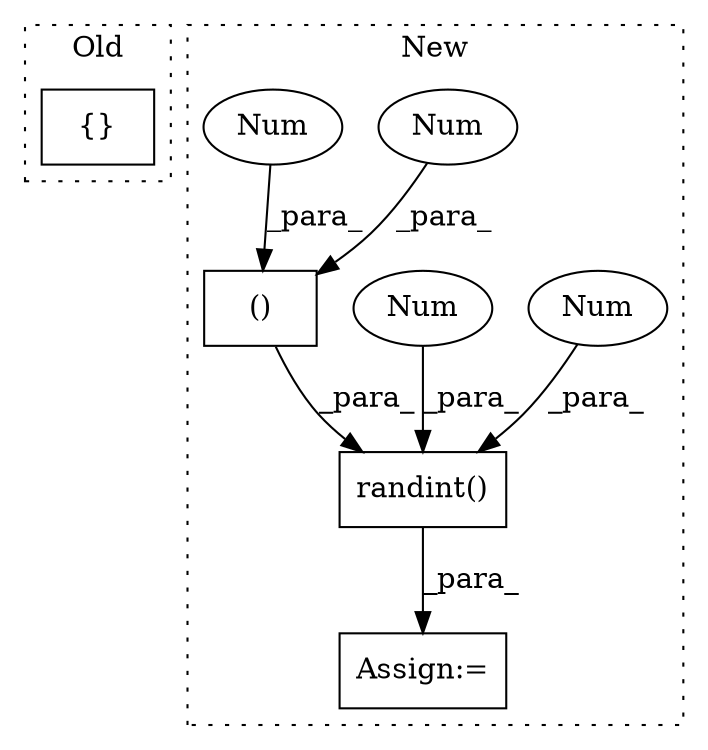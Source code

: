 digraph G {
subgraph cluster0 {
1 [label="{}" a="59" s="10201,10201" l="2,1" shape="box"];
label = "Old";
style="dotted";
}
subgraph cluster1 {
2 [label="randint()" a="75" s="9747,9785" l="14,20" shape="box"];
3 [label="Num" a="76" s="9761" l="1" shape="ellipse"];
4 [label="Num" a="76" s="9764" l="3" shape="ellipse"];
5 [label="Assign:=" a="68" s="9744" l="3" shape="box"];
6 [label="()" a="54" s="9771" l="13" shape="box"];
7 [label="Num" a="76" s="9770" l="1" shape="ellipse"];
8 [label="Num" a="76" s="9773" l="1" shape="ellipse"];
label = "New";
style="dotted";
}
2 -> 5 [label="_para_"];
3 -> 2 [label="_para_"];
4 -> 2 [label="_para_"];
6 -> 2 [label="_para_"];
7 -> 6 [label="_para_"];
8 -> 6 [label="_para_"];
}